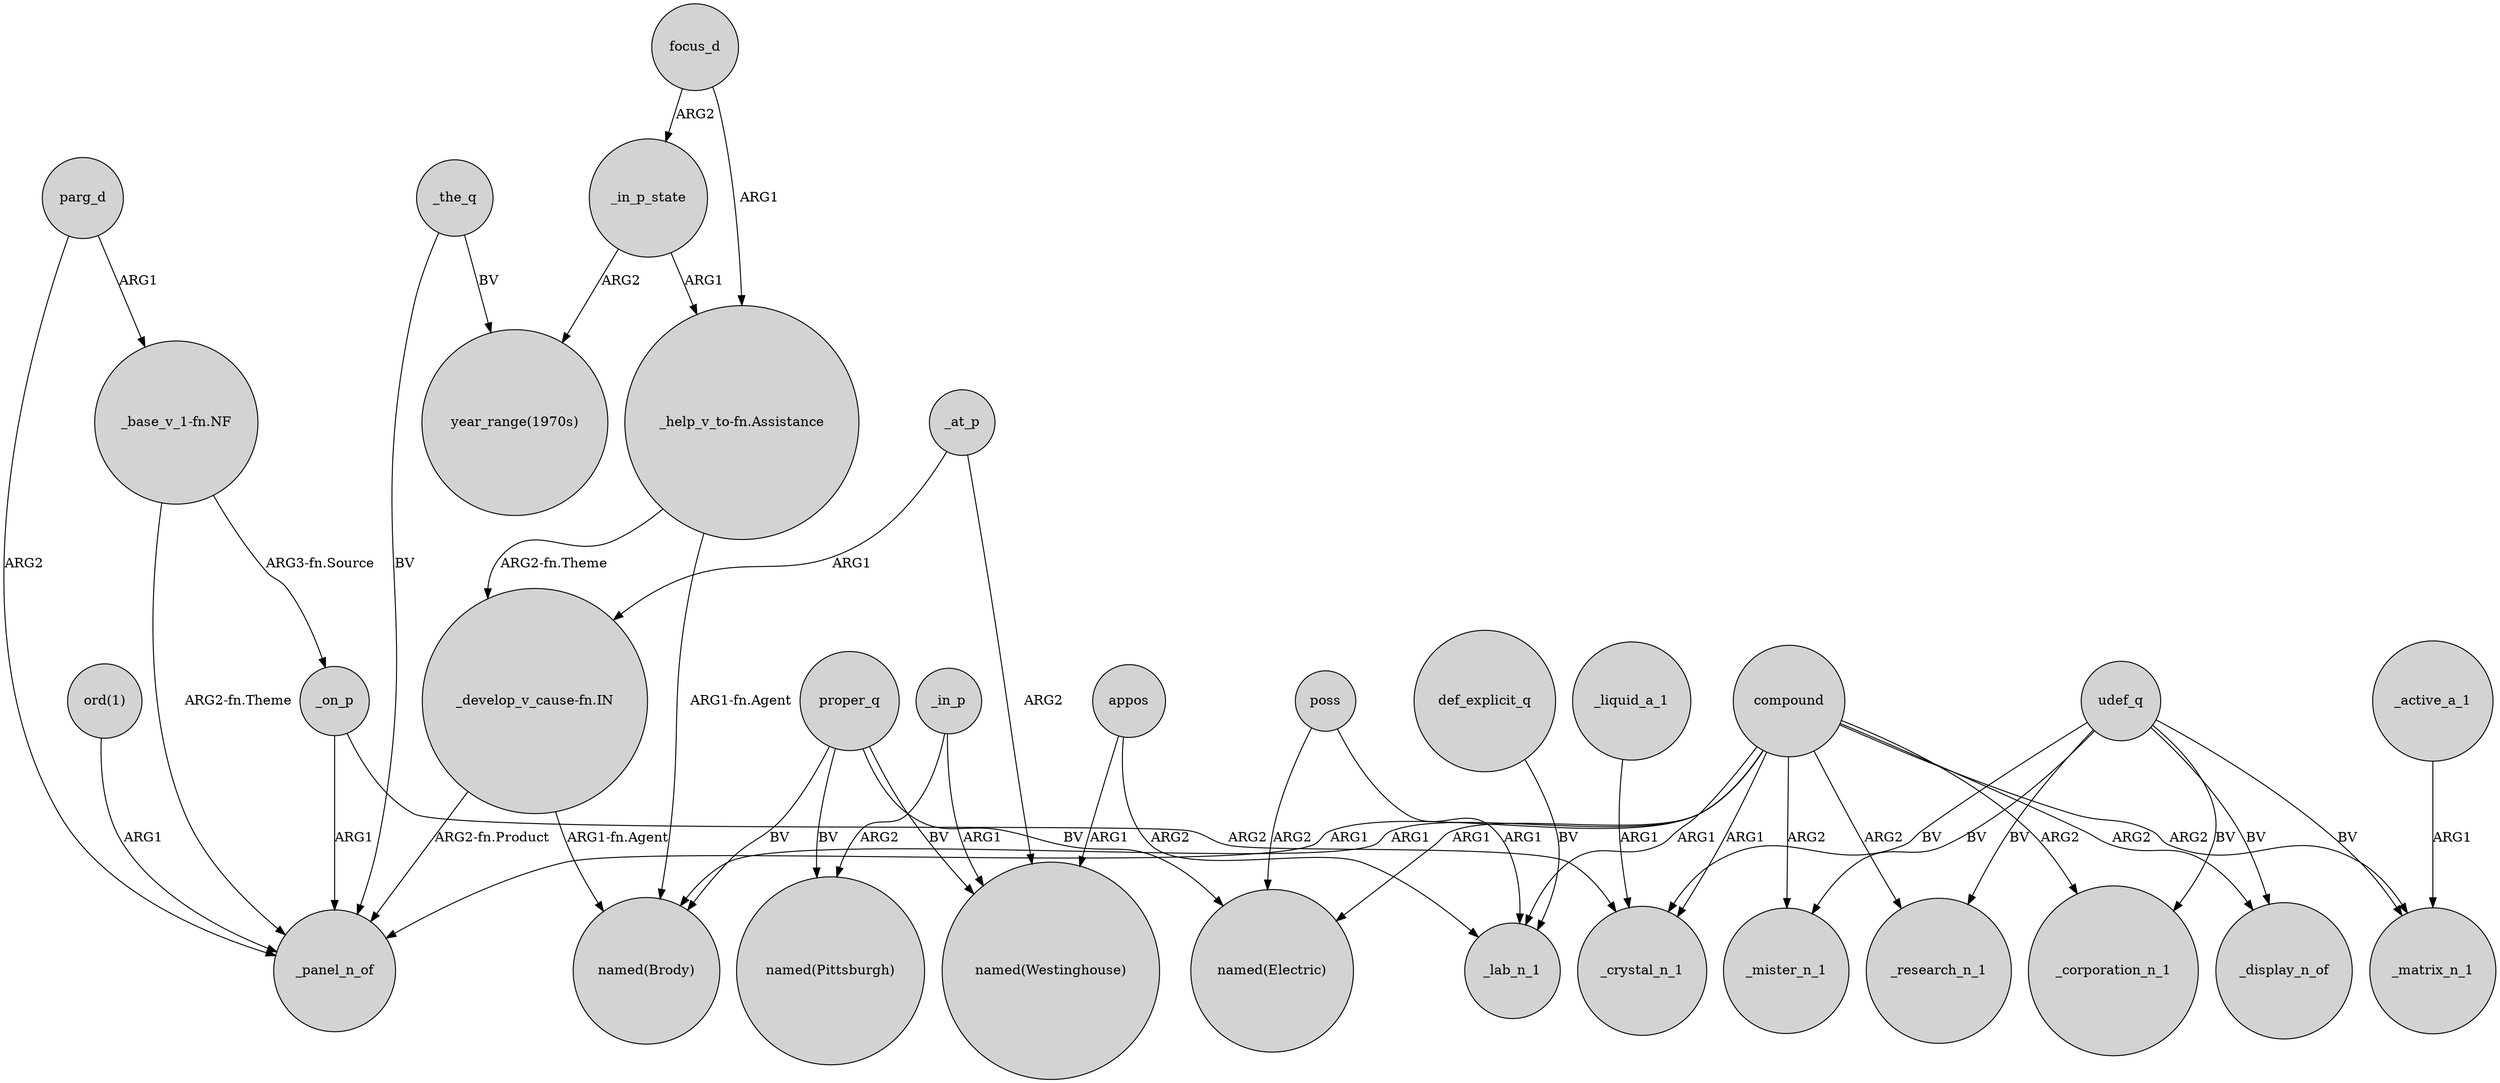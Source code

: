 digraph {
	node [shape=circle style=filled]
	udef_q -> _crystal_n_1 [label=BV]
	"_develop_v_cause-fn.IN" -> _panel_n_of [label="ARG2-fn.Product"]
	compound -> "named(Brody)" [label=ARG1]
	"ord(1)" -> _panel_n_of [label=ARG1]
	compound -> _mister_n_1 [label=ARG2]
	udef_q -> _research_n_1 [label=BV]
	focus_d -> _in_p_state [label=ARG2]
	appos -> _lab_n_1 [label=ARG2]
	compound -> _corporation_n_1 [label=ARG2]
	proper_q -> "named(Westinghouse)" [label=BV]
	udef_q -> _mister_n_1 [label=BV]
	"_develop_v_cause-fn.IN" -> "named(Brody)" [label="ARG1-fn.Agent"]
	compound -> "named(Electric)" [label=ARG1]
	udef_q -> _display_n_of [label=BV]
	compound -> _matrix_n_1 [label=ARG2]
	_in_p_state -> "year_range(1970s)" [label=ARG2]
	_the_q -> "year_range(1970s)" [label=BV]
	udef_q -> _matrix_n_1 [label=BV]
	"_help_v_to-fn.Assistance" -> "_develop_v_cause-fn.IN" [label="ARG2-fn.Theme"]
	poss -> _lab_n_1 [label=ARG1]
	"_base_v_1-fn.NF" -> _on_p [label="ARG3-fn.Source"]
	compound -> _panel_n_of [label=ARG1]
	_in_p -> "named(Westinghouse)" [label=ARG1]
	udef_q -> _corporation_n_1 [label=BV]
	_at_p -> "named(Westinghouse)" [label=ARG2]
	_in_p_state -> "_help_v_to-fn.Assistance" [label=ARG1]
	_the_q -> _panel_n_of [label=BV]
	def_explicit_q -> _lab_n_1 [label=BV]
	_liquid_a_1 -> _crystal_n_1 [label=ARG1]
	proper_q -> "named(Electric)" [label=BV]
	poss -> "named(Electric)" [label=ARG2]
	proper_q -> "named(Brody)" [label=BV]
	_at_p -> "_develop_v_cause-fn.IN" [label=ARG1]
	parg_d -> _panel_n_of [label=ARG2]
	_in_p -> "named(Pittsburgh)" [label=ARG2]
	appos -> "named(Westinghouse)" [label=ARG1]
	_on_p -> _crystal_n_1 [label=ARG2]
	"_base_v_1-fn.NF" -> _panel_n_of [label="ARG2-fn.Theme"]
	focus_d -> "_help_v_to-fn.Assistance" [label=ARG1]
	"_help_v_to-fn.Assistance" -> "named(Brody)" [label="ARG1-fn.Agent"]
	_active_a_1 -> _matrix_n_1 [label=ARG1]
	compound -> _research_n_1 [label=ARG2]
	compound -> _display_n_of [label=ARG2]
	_on_p -> _panel_n_of [label=ARG1]
	parg_d -> "_base_v_1-fn.NF" [label=ARG1]
	compound -> _lab_n_1 [label=ARG1]
	proper_q -> "named(Pittsburgh)" [label=BV]
	compound -> _crystal_n_1 [label=ARG1]
}
